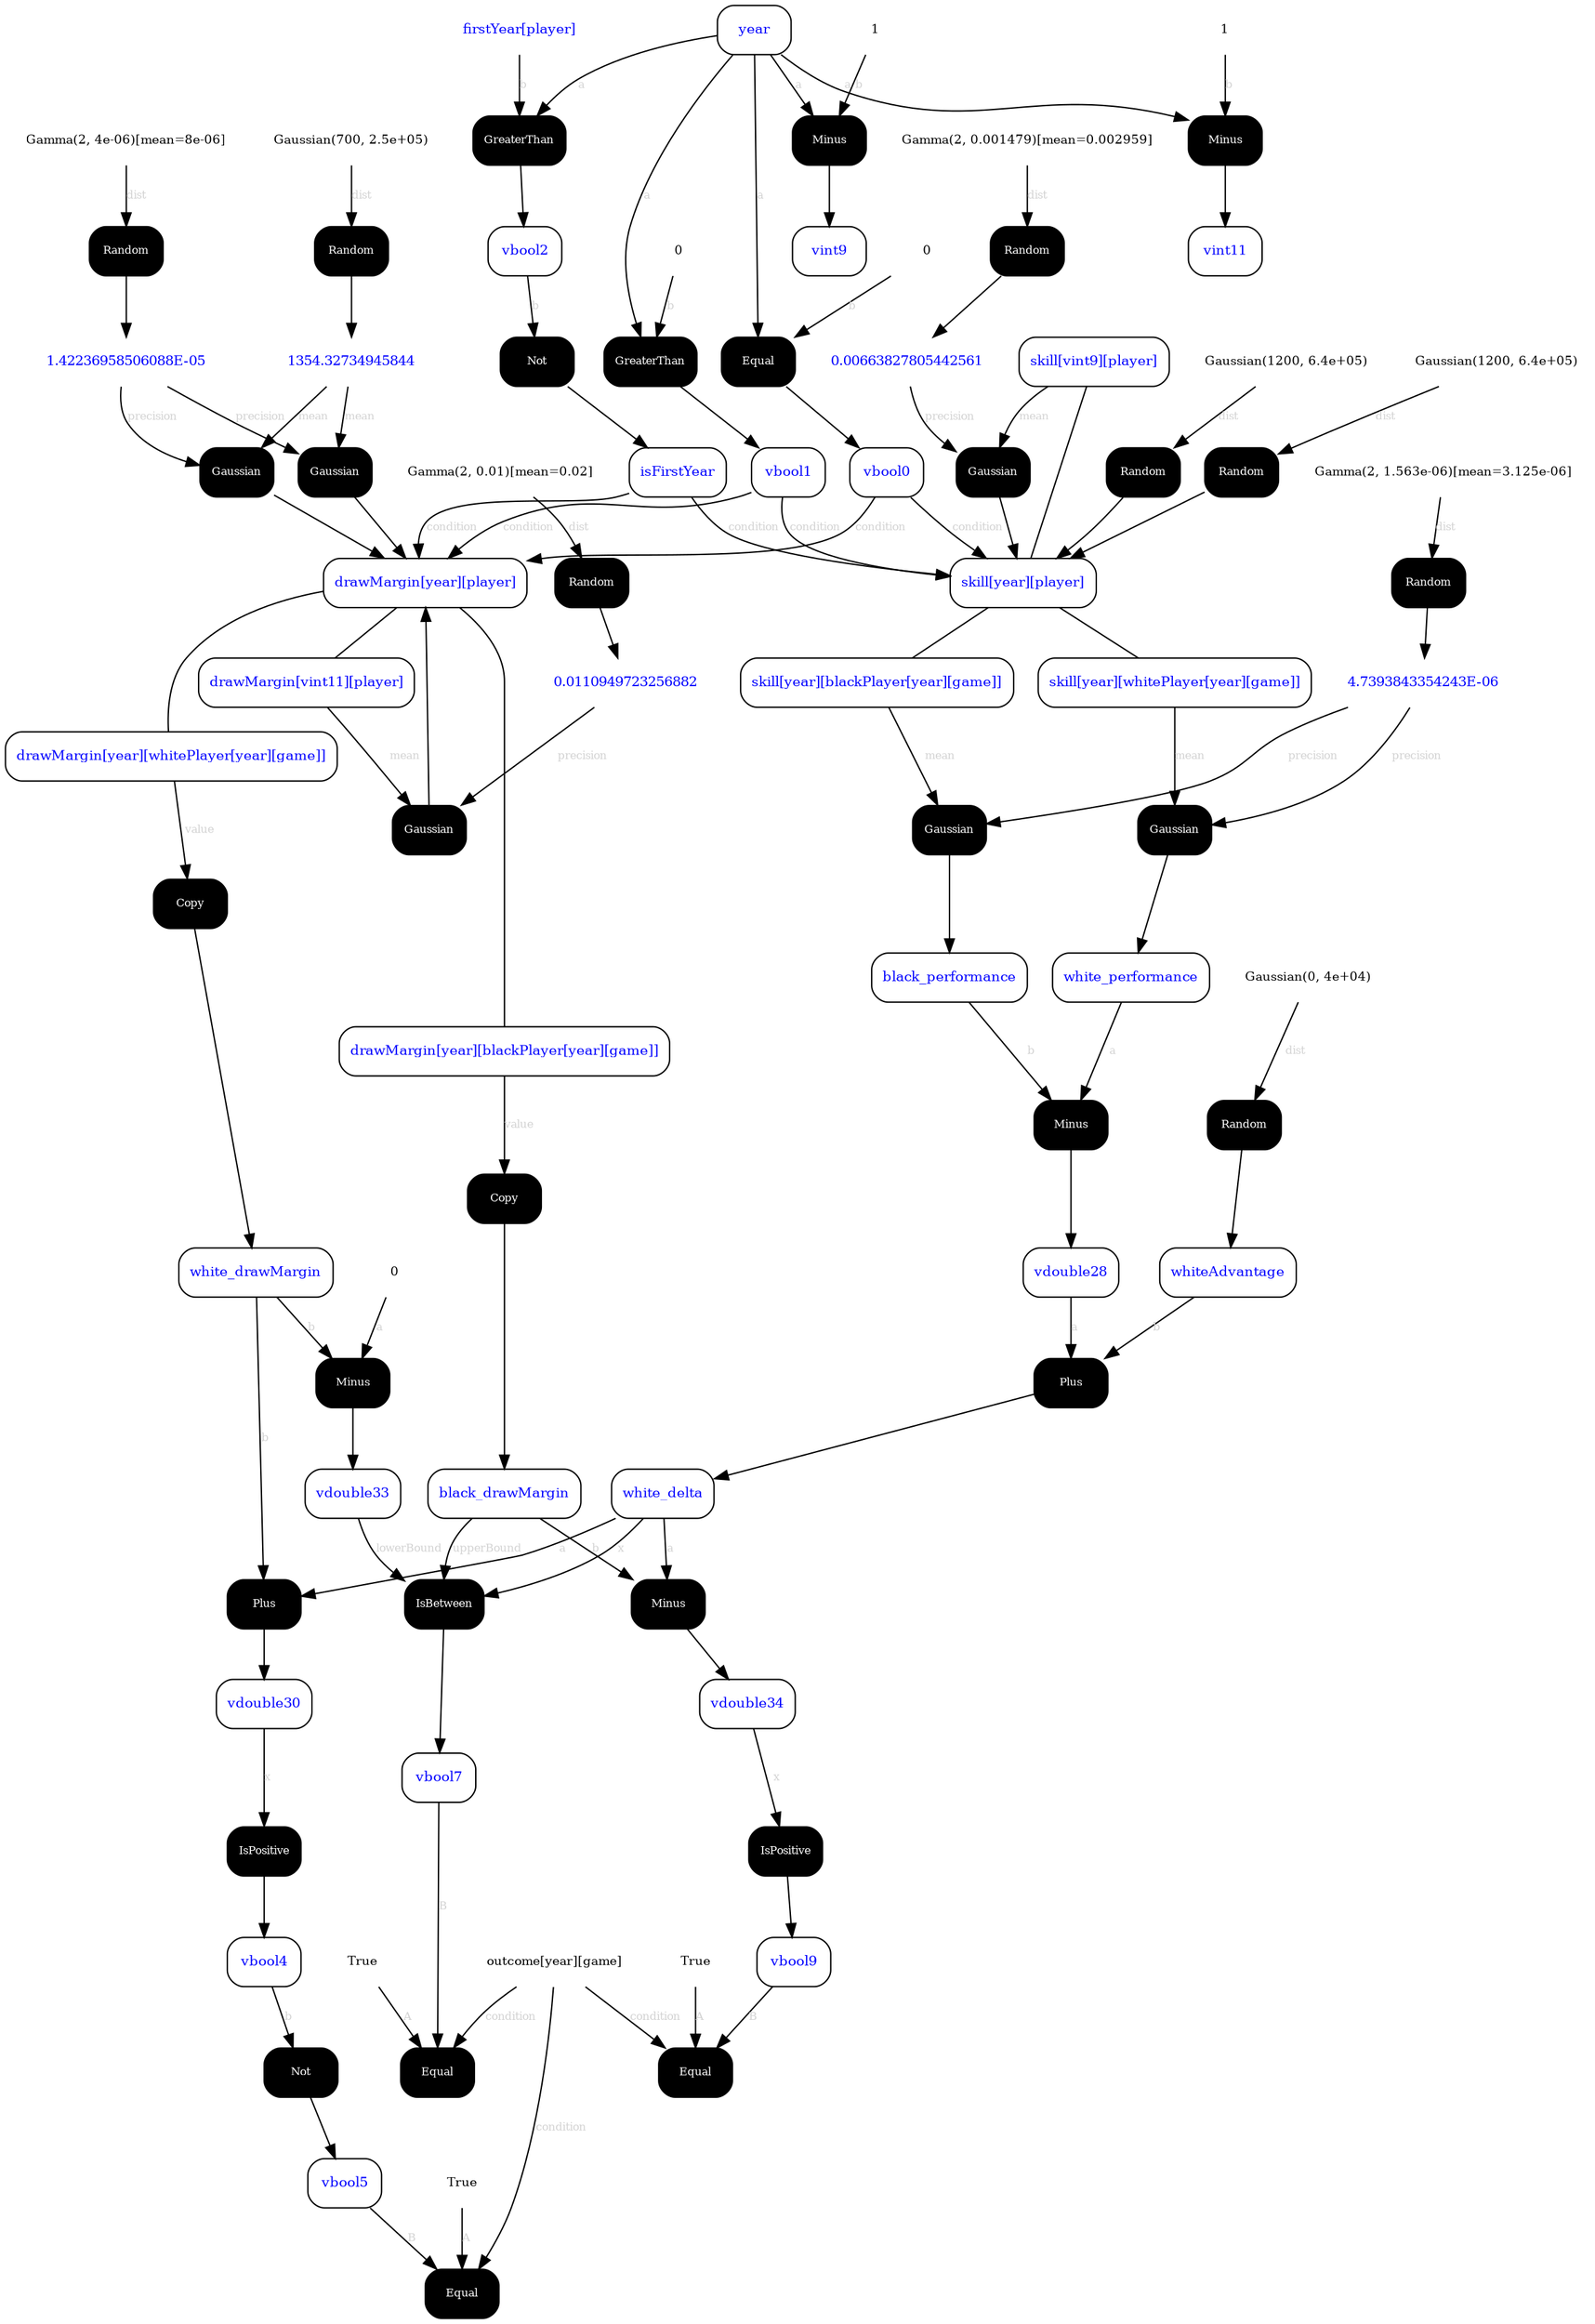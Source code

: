 digraph Model
{
    node [ fontsize=8, style="filled, rounded", fillcolor=transparent ];

    node0 [ label="skill[vint9][player]" fontsize="10" fontcolor="#0000FF" shape="box" ];
    node1 [ label="Gaussian" fontsize="8" fontcolor="#FFFFFF" fillcolor="#000000" shape="box" ];
    node2 [ label="0.00663827805442561" fontsize="10" fontcolor="#0000FF" shape="none" ];
    node3 [ label="skill[year][player]" fontsize="10" fontcolor="#0000FF" shape="box" ];
    node4 [ label="vbool1" fontsize="10" fontcolor="#0000FF" shape="box" ];
    node5 [ label="isFirstYear" fontsize="10" fontcolor="#0000FF" shape="box" ];
    node6 [ label="skill[year][whitePlayer[year][game]]" fontsize="10" fontcolor="#0000FF" shape="box" ];
    node7 [ label="Gaussian" fontsize="8" fontcolor="#FFFFFF" fillcolor="#000000" shape="box" ];
    node8 [ label="4.7393843354243E-06" fontsize="10" fontcolor="#0000FF" shape="none" ];
    node9 [ label="white_performance" fontsize="10" fontcolor="#0000FF" shape="box" ];
    node10 [ label="skill[year][blackPlayer[year][game]]" fontsize="10" fontcolor="#0000FF" shape="box" ];
    node11 [ label="Gaussian" fontsize="8" fontcolor="#FFFFFF" fillcolor="#000000" shape="box" ];
    node12 [ label="black_performance" fontsize="10" fontcolor="#0000FF" shape="box" ];
    node13 [ label="Gamma(2, 1.563e-06)[mean=3.125e-06]" fontsize="9" shape="none" ];
    node14 [ label="Random" fontsize="8" fontcolor="#FFFFFF" fillcolor="#000000" shape="box" ];
    node15 [ label="drawMargin[year][whitePlayer[year][game]]" fontsize="10" fontcolor="#0000FF" shape="box" ];
    node16 [ label="Copy" fontsize="8" fontcolor="#FFFFFF" fillcolor="#000000" shape="box" ];
    node17 [ label="white_drawMargin" fontsize="10" fontcolor="#0000FF" shape="box" ];
    node18 [ label="drawMargin[year][blackPlayer[year][game]]" fontsize="10" fontcolor="#0000FF" shape="box" ];
    node19 [ label="Copy" fontsize="8" fontcolor="#FFFFFF" fillcolor="#000000" shape="box" ];
    node20 [ label="black_drawMargin" fontsize="10" fontcolor="#0000FF" shape="box" ];
    node21 [ label="white_delta" fontsize="10" fontcolor="#0000FF" shape="box" ];
    node22 [ label="IsBetween" fontsize="8" fontcolor="#FFFFFF" fillcolor="#000000" shape="box" ];
    node23 [ label="vdouble33" fontsize="10" fontcolor="#0000FF" shape="box" ];
    node24 [ label="vbool7" fontsize="10" fontcolor="#0000FF" shape="box" ];
    node25 [ label="Minus" fontsize="8" fontcolor="#FFFFFF" fillcolor="#000000" shape="box" ];
    node26 [ label="vdouble34" fontsize="10" fontcolor="#0000FF" shape="box" ];
    node27 [ label="Plus" fontsize="8" fontcolor="#FFFFFF" fillcolor="#000000" shape="box" ];
    node28 [ label="vdouble30" fontsize="10" fontcolor="#0000FF" shape="box" ];
    node29 [ label="IsPositive" fontsize="8" fontcolor="#FFFFFF" fillcolor="#000000" shape="box" ];
    node30 [ label="vbool4" fontsize="10" fontcolor="#0000FF" shape="box" ];
    node31 [ label="Not" fontsize="8" fontcolor="#FFFFFF" fillcolor="#000000" shape="box" ];
    node32 [ label="vbool5" fontsize="10" fontcolor="#0000FF" shape="box" ];
    node33 [ label="True" fontsize="9" shape="none" ];
    node34 [ label="Equal" fontsize="8" fontcolor="#FFFFFF" fillcolor="#000000" shape="box" ];
    node35 [ label="outcome[year][game]" fontsize="9" shape="none" ];
    node36 [ label="0" fontsize="9" shape="none" ];
    node37 [ label="Minus" fontsize="8" fontcolor="#FFFFFF" fillcolor="#000000" shape="box" ];
    node38 [ label="True" fontsize="9" shape="none" ];
    node39 [ label="Equal" fontsize="8" fontcolor="#FFFFFF" fillcolor="#000000" shape="box" ];
    node40 [ label="IsPositive" fontsize="8" fontcolor="#FFFFFF" fillcolor="#000000" shape="box" ];
    node41 [ label="vbool9" fontsize="10" fontcolor="#0000FF" shape="box" ];
    node42 [ label="True" fontsize="9" shape="none" ];
    node43 [ label="Equal" fontsize="8" fontcolor="#FFFFFF" fillcolor="#000000" shape="box" ];
    node44 [ label="vdouble28" fontsize="10" fontcolor="#0000FF" shape="box" ];
    node45 [ label="Plus" fontsize="8" fontcolor="#FFFFFF" fillcolor="#000000" shape="box" ];
    node46 [ label="whiteAdvantage" fontsize="10" fontcolor="#0000FF" shape="box" ];
    node47 [ label="Gaussian(0, 4e+04)" fontsize="9" shape="none" ];
    node48 [ label="Random" fontsize="8" fontcolor="#FFFFFF" fillcolor="#000000" shape="box" ];
    node49 [ label="Minus" fontsize="8" fontcolor="#FFFFFF" fillcolor="#000000" shape="box" ];
    node50 [ label="1354.32734945844" fontsize="10" fontcolor="#0000FF" shape="none" ];
    node51 [ label="Gaussian" fontsize="8" fontcolor="#FFFFFF" fillcolor="#000000" shape="box" ];
    node52 [ label="1.42236958506088E-05" fontsize="10" fontcolor="#0000FF" shape="none" ];
    node53 [ label="drawMargin[year][player]" fontsize="10" fontcolor="#0000FF" shape="box" ];
    node54 [ label="vbool0" fontsize="10" fontcolor="#0000FF" shape="box" ];
    node55 [ label="Gaussian" fontsize="8" fontcolor="#FFFFFF" fillcolor="#000000" shape="box" ];
    node56 [ label="drawMargin[vint11][player]" fontsize="10" fontcolor="#0000FF" shape="box" ];
    node57 [ label="Gaussian" fontsize="8" fontcolor="#FFFFFF" fillcolor="#000000" shape="box" ];
    node58 [ label="0.0110949723256882" fontsize="10" fontcolor="#0000FF" shape="none" ];
    node59 [ label="vbool2" fontsize="10" fontcolor="#0000FF" shape="box" ];
    node60 [ label="Not" fontsize="8" fontcolor="#FFFFFF" fillcolor="#000000" shape="box" ];
    node61 [ label="Gaussian(1200, 6.4e+05)" fontsize="9" shape="none" ];
    node62 [ label="Random" fontsize="8" fontcolor="#FFFFFF" fillcolor="#000000" shape="box" ];
    node63 [ label="year" fontsize="10" fontcolor="#0000FF" shape="box" ];
    node64 [ label="Minus" fontsize="8" fontcolor="#FFFFFF" fillcolor="#000000" shape="box" ];
    node65 [ label="1" fontsize="9" shape="none" ];
    node66 [ label="vint9" fontsize="10" fontcolor="#0000FF" shape="box" ];
    node67 [ label="Minus" fontsize="8" fontcolor="#FFFFFF" fillcolor="#000000" shape="box" ];
    node68 [ label="1" fontsize="9" shape="none" ];
    node69 [ label="vint11" fontsize="10" fontcolor="#0000FF" shape="box" ];
    node70 [ label="GreaterThan" fontsize="8" fontcolor="#FFFFFF" fillcolor="#000000" shape="box" ];
    node71 [ label="0" fontsize="9" shape="none" ];
    node72 [ label="GreaterThan" fontsize="8" fontcolor="#FFFFFF" fillcolor="#000000" shape="box" ];
    node73 [ label="firstYear[player]" fontsize="10" fontcolor="#0000FF" shape="none" ];
    node74 [ label="Gaussian(1200, 6.4e+05)" fontsize="9" shape="none" ];
    node75 [ label="Random" fontsize="8" fontcolor="#FFFFFF" fillcolor="#000000" shape="box" ];
    node76 [ label="Equal" fontsize="8" fontcolor="#FFFFFF" fillcolor="#000000" shape="box" ];
    node77 [ label="0" fontsize="9" shape="none" ];
    node78 [ label="Gamma(2, 0.01)[mean=0.02]" fontsize="9" shape="none" ];
    node79 [ label="Random" fontsize="8" fontcolor="#FFFFFF" fillcolor="#000000" shape="box" ];
    node80 [ label="Gamma(2, 4e-06)[mean=8e-06]" fontsize="9" shape="none" ];
    node81 [ label="Random" fontsize="8" fontcolor="#FFFFFF" fillcolor="#000000" shape="box" ];
    node82 [ label="Gaussian(700, 2.5e+05)" fontsize="9" shape="none" ];
    node83 [ label="Random" fontsize="8" fontcolor="#FFFFFF" fillcolor="#000000" shape="box" ];
    node84 [ label="Gamma(2, 0.001479)[mean=0.002959]" fontsize="9" shape="none" ];
    node85 [ label="Random" fontsize="8" fontcolor="#FFFFFF" fillcolor="#000000" shape="box" ];

    node0 -> node1 [ label="mean" fontsize="8" fontcolor="#D3D3D3" ];
    node2 -> node1 [ label="precision" fontsize="8" fontcolor="#D3D3D3" ];
    node1 -> node3 [ label="" fontsize="8" fontcolor="#D3D3D3" ];
    node4 -> node3 [ label="condition" fontsize="8" fontcolor="#D3D3D3" ];
    node5 -> node3 [ label="condition" fontsize="8" fontcolor="#D3D3D3" ];
    node6 -> node7 [ label="mean" fontsize="8" fontcolor="#D3D3D3" ];
    node8 -> node7 [ label="precision" fontsize="8" fontcolor="#D3D3D3" ];
    node7 -> node9 [ label="" fontsize="8" fontcolor="#D3D3D3" ];
    node10 -> node11 [ label="mean" fontsize="8" fontcolor="#D3D3D3" ];
    node8 -> node11 [ label="precision" fontsize="8" fontcolor="#D3D3D3" ];
    node11 -> node12 [ label="" fontsize="8" fontcolor="#D3D3D3" ];
    node13 -> node14 [ label="dist" fontsize="8" fontcolor="#D3D3D3" ];
    node14 -> node8 [ label="" fontsize="8" fontcolor="#D3D3D3" ];
    node15 -> node16 [ label="value" fontsize="8" fontcolor="#D3D3D3" ];
    node16 -> node17 [ label="" fontsize="8" fontcolor="#D3D3D3" ];
    node18 -> node19 [ label="value" fontsize="8" fontcolor="#D3D3D3" ];
    node19 -> node20 [ label="" fontsize="8" fontcolor="#D3D3D3" ];
    node21 -> node22 [ label="x" fontsize="8" fontcolor="#D3D3D3" ];
    node23 -> node22 [ label="lowerBound" fontsize="8" fontcolor="#D3D3D3" ];
    node20 -> node22 [ label="upperBound" fontsize="8" fontcolor="#D3D3D3" ];
    node22 -> node24 [ label="" fontsize="8" fontcolor="#D3D3D3" ];
    node21 -> node25 [ label="a" fontsize="8" fontcolor="#D3D3D3" ];
    node20 -> node25 [ label="b" fontsize="8" fontcolor="#D3D3D3" ];
    node25 -> node26 [ label="" fontsize="8" fontcolor="#D3D3D3" ];
    node21 -> node27 [ label="a" fontsize="8" fontcolor="#D3D3D3" ];
    node17 -> node27 [ label="b" fontsize="8" fontcolor="#D3D3D3" ];
    node27 -> node28 [ label="" fontsize="8" fontcolor="#D3D3D3" ];
    node28 -> node29 [ label="x" fontsize="8" fontcolor="#D3D3D3" ];
    node29 -> node30 [ label="" fontsize="8" fontcolor="#D3D3D3" ];
    node30 -> node31 [ label="b" fontsize="8" fontcolor="#D3D3D3" ];
    node31 -> node32 [ label="" fontsize="8" fontcolor="#D3D3D3" ];
    node33 -> node34 [ label="A" fontsize="8" fontcolor="#D3D3D3" ];
    node32 -> node34 [ label="B" fontsize="8" fontcolor="#D3D3D3" ];
    node35 -> node34 [ label="condition" fontsize="8" fontcolor="#D3D3D3" ];
    node36 -> node37 [ label="a" fontsize="8" fontcolor="#D3D3D3" ];
    node17 -> node37 [ label="b" fontsize="8" fontcolor="#D3D3D3" ];
    node37 -> node23 [ label="" fontsize="8" fontcolor="#D3D3D3" ];
    node38 -> node39 [ label="A" fontsize="8" fontcolor="#D3D3D3" ];
    node24 -> node39 [ label="B" fontsize="8" fontcolor="#D3D3D3" ];
    node35 -> node39 [ label="condition" fontsize="8" fontcolor="#D3D3D3" ];
    node26 -> node40 [ label="x" fontsize="8" fontcolor="#D3D3D3" ];
    node40 -> node41 [ label="" fontsize="8" fontcolor="#D3D3D3" ];
    node42 -> node43 [ label="A" fontsize="8" fontcolor="#D3D3D3" ];
    node41 -> node43 [ label="B" fontsize="8" fontcolor="#D3D3D3" ];
    node35 -> node43 [ label="condition" fontsize="8" fontcolor="#D3D3D3" ];
    node44 -> node45 [ label="a" fontsize="8" fontcolor="#D3D3D3" ];
    node46 -> node45 [ label="b" fontsize="8" fontcolor="#D3D3D3" ];
    node45 -> node21 [ label="" fontsize="8" fontcolor="#D3D3D3" ];
    node47 -> node48 [ label="dist" fontsize="8" fontcolor="#D3D3D3" ];
    node48 -> node46 [ label="" fontsize="8" fontcolor="#D3D3D3" ];
    node9 -> node49 [ label="a" fontsize="8" fontcolor="#D3D3D3" ];
    node12 -> node49 [ label="b" fontsize="8" fontcolor="#D3D3D3" ];
    node49 -> node44 [ label="" fontsize="8" fontcolor="#D3D3D3" ];
    node50 -> node51 [ label="mean" fontsize="8" fontcolor="#D3D3D3" ];
    node52 -> node51 [ label="precision" fontsize="8" fontcolor="#D3D3D3" ];
    node51 -> node53 [ label="" fontsize="8" fontcolor="#D3D3D3" ];
    node54 -> node53 [ label="condition" fontsize="8" fontcolor="#D3D3D3" ];
    node50 -> node55 [ label="mean" fontsize="8" fontcolor="#D3D3D3" ];
    node52 -> node55 [ label="precision" fontsize="8" fontcolor="#D3D3D3" ];
    node55 -> node53 [ label="" fontsize="8" fontcolor="#D3D3D3" ];
    node4 -> node53 [ label="condition" fontsize="8" fontcolor="#D3D3D3" ];
    node5 -> node53 [ label="condition" fontsize="8" fontcolor="#D3D3D3" ];
    node56 -> node57 [ label="mean" fontsize="8" fontcolor="#D3D3D3" ];
    node58 -> node57 [ label="precision" fontsize="8" fontcolor="#D3D3D3" ];
    node57 -> node53 [ label="" fontsize="8" fontcolor="#D3D3D3" ];
    node59 -> node60 [ label="b" fontsize="8" fontcolor="#D3D3D3" ];
    node60 -> node5 [ label="" fontsize="8" fontcolor="#D3D3D3" ];
    node61 -> node62 [ label="dist" fontsize="8" fontcolor="#D3D3D3" ];
    node62 -> node3 [ label="" fontsize="8" fontcolor="#D3D3D3" ];
    node63 -> node64 [ label="a" fontsize="8" fontcolor="#D3D3D3" ];
    node65 -> node64 [ label="b" fontsize="8" fontcolor="#D3D3D3" ];
    node64 -> node66 [ label="" fontsize="8" fontcolor="#D3D3D3" ];
    node63 -> node67 [ label="a" fontsize="8" fontcolor="#D3D3D3" ];
    node68 -> node67 [ label="b" fontsize="8" fontcolor="#D3D3D3" ];
    node67 -> node69 [ label="" fontsize="8" fontcolor="#D3D3D3" ];
    node63 -> node70 [ label="a" fontsize="8" fontcolor="#D3D3D3" ];
    node71 -> node70 [ label="b" fontsize="8" fontcolor="#D3D3D3" ];
    node70 -> node4 [ label="" fontsize="8" fontcolor="#D3D3D3" ];
    node63 -> node72 [ label="a" fontsize="8" fontcolor="#D3D3D3" ];
    node73 -> node72 [ label="b" fontsize="8" fontcolor="#D3D3D3" ];
    node72 -> node59 [ label="" fontsize="8" fontcolor="#D3D3D3" ];
    node74 -> node75 [ label="dist" fontsize="8" fontcolor="#D3D3D3" ];
    node75 -> node3 [ label="" fontsize="8" fontcolor="#D3D3D3" ];
    node54 -> node3 [ label="condition" fontsize="8" fontcolor="#D3D3D3" ];
    node63 -> node76 [ label="a" fontsize="8" fontcolor="#D3D3D3" ];
    node77 -> node76 [ label="b" fontsize="8" fontcolor="#D3D3D3" ];
    node76 -> node54 [ label="" fontsize="8" fontcolor="#D3D3D3" ];
    node78 -> node79 [ label="dist" fontsize="8" fontcolor="#D3D3D3" ];
    node79 -> node58 [ label="" fontsize="8" fontcolor="#D3D3D3" ];
    node80 -> node81 [ label="dist" fontsize="8" fontcolor="#D3D3D3" ];
    node81 -> node52 [ label="" fontsize="8" fontcolor="#D3D3D3" ];
    node82 -> node83 [ label="dist" fontsize="8" fontcolor="#D3D3D3" ];
    node83 -> node50 [ label="" fontsize="8" fontcolor="#D3D3D3" ];
    node84 -> node85 [ label="dist" fontsize="8" fontcolor="#D3D3D3" ];
    node85 -> node2 [ label="" fontsize="8" fontcolor="#D3D3D3" ];
    node3 -> node0 [ arrowhead="none" ];
    node3 -> node6 [ arrowhead="none" ];
    node3 -> node10 [ arrowhead="none" ];
    node53 -> node15 [ arrowhead="none" ];
    node53 -> node18 [ arrowhead="none" ];
    node53 -> node56 [ arrowhead="none" ];
}
